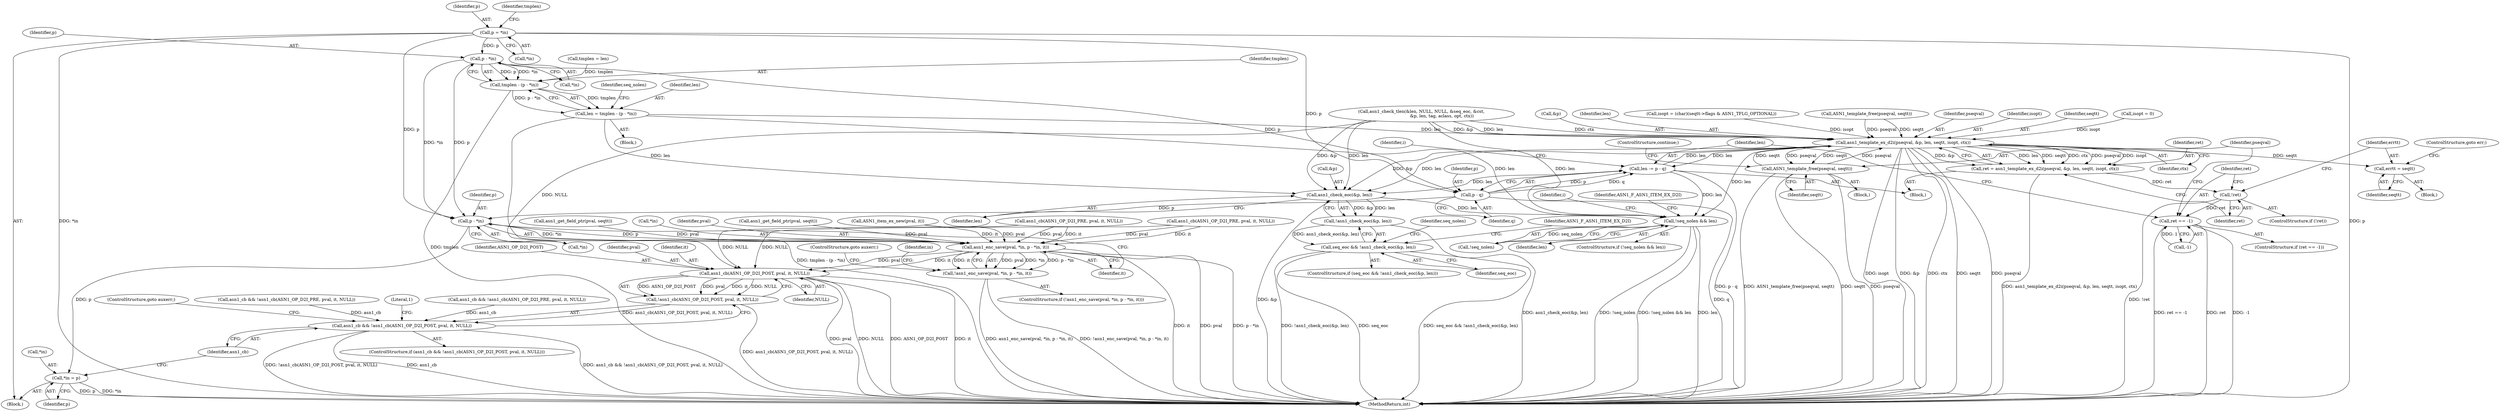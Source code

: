 digraph "0_openssl_b717b083073b6cacc0a5e2397b661678aff7ae7f@pointer" {
"1000656" [label="(Call,p - *in)"];
"1000589" [label="(Call,p = *in)"];
"1000654" [label="(Call,tmplen - (p - *in))"];
"1000652" [label="(Call,len = tmplen - (p - *in))"];
"1000821" [label="(Call,asn1_template_ex_d2i(pseqval, &p, len, seqtt, isopt, ctx))"];
"1000819" [label="(Call,ret = asn1_template_ex_d2i(pseqval, &p, len, seqtt, isopt, ctx))"];
"1000830" [label="(Call,!ret)"];
"1000839" [label="(Call,ret == -1)"];
"1000833" [label="(Call,errtt = seqtt)"];
"1000844" [label="(Call,ASN1_template_free(pseqval, seqtt))"];
"1000848" [label="(Call,len -= p - q)"];
"1000857" [label="(Call,asn1_check_eoc(&p, len))"];
"1000856" [label="(Call,!asn1_check_eoc(&p, len))"];
"1000854" [label="(Call,seq_eoc && !asn1_check_eoc(&p, len))"];
"1000867" [label="(Call,!seq_nolen && len)"];
"1000850" [label="(Call,p - q)"];
"1000930" [label="(Call,p - *in)"];
"1000926" [label="(Call,asn1_enc_save(pval, *in, p - *in, it))"];
"1000925" [label="(Call,!asn1_enc_save(pval, *in, p - *in, it))"];
"1000944" [label="(Call,asn1_cb(ASN1_OP_D2I_POST, pval, it, NULL))"];
"1000943" [label="(Call,!asn1_cb(ASN1_OP_D2I_POST, pval, it, NULL))"];
"1000941" [label="(Call,asn1_cb && !asn1_cb(ASN1_OP_D2I_POST, pval, it, NULL))"];
"1000936" [label="(Call,*in = p)"];
"1000869" [label="(Identifier,seq_nolen)"];
"1000823" [label="(Call,&p)"];
"1000855" [label="(Identifier,seq_eoc)"];
"1000930" [label="(Call,p - *in)"];
"1000693" [label="(Call,asn1_cb(ASN1_OP_D2I_PRE, pval, it, NULL))"];
"1000829" [label="(ControlStructure,if (!ret))"];
"1000726" [label="(Call,asn1_cb(ASN1_OP_D2I_PRE, pval, it, NULL))"];
"1000925" [label="(Call,!asn1_enc_save(pval, *in, p - *in, it))"];
"1000868" [label="(Call,!seq_nolen)"];
"1000825" [label="(Identifier,len)"];
"1000821" [label="(Call,asn1_template_ex_d2i(pseqval, &p, len, seqtt, isopt, ctx))"];
"1000932" [label="(Call,*in)"];
"1000844" [label="(Call,ASN1_template_free(pseqval, seqtt))"];
"1000909" [label="(Call,asn1_get_field_ptr(pval, seqtt))"];
"1000590" [label="(Identifier,p)"];
"1000820" [label="(Identifier,ret)"];
"1000847" [label="(ControlStructure,continue;)"];
"1000723" [label="(Call,asn1_cb && !asn1_cb(ASN1_OP_D2I_PRE, pval, it, NULL))"];
"1000949" [label="(ControlStructure,goto auxerr;)"];
"1000937" [label="(Call,*in)"];
"1000947" [label="(Identifier,it)"];
"1000846" [label="(Identifier,seqtt)"];
"1000944" [label="(Call,asn1_cb(ASN1_OP_D2I_POST, pval, it, NULL))"];
"1000866" [label="(ControlStructure,if (!seq_nolen && len))"];
"1000934" [label="(Identifier,it)"];
"1000852" [label="(Identifier,q)"];
"1000839" [label="(Call,ret == -1)"];
"1000836" [label="(ControlStructure,goto err;)"];
"1000955" [label="(MethodReturn,int)"];
"1000716" [label="(Identifier,i)"];
"1000589" [label="(Call,p = *in)"];
"1000838" [label="(ControlStructure,if (ret == -1))"];
"1000831" [label="(Identifier,ret)"];
"1000810" [label="(Call,isopt = (char)(seqtt->flags & ASN1_TFLG_OPTIONAL))"];
"1000854" [label="(Call,seq_eoc && !asn1_check_eoc(&p, len))"];
"1000657" [label="(Identifier,p)"];
"1000828" [label="(Identifier,ctx)"];
"1000845" [label="(Identifier,pseqval)"];
"1000773" [label="(Call,ASN1_template_free(pseqval, seqtt))"];
"1000610" [label="(Call,asn1_check_tlen(&len, NULL, NULL, &seq_eoc, &cst,\n                              &p, len, tag, aclass, opt, ctx))"];
"1000654" [label="(Call,tmplen - (p - *in))"];
"1000942" [label="(Identifier,asn1_cb)"];
"1000719" [label="(Block,)"];
"1000945" [label="(Identifier,ASN1_OP_D2I_POST)"];
"1000822" [label="(Identifier,pseqval)"];
"1000827" [label="(Identifier,isopt)"];
"1000863" [label="(Identifier,ASN1_F_ASN1_ITEM_EX_D2I)"];
"1000833" [label="(Call,errtt = seqtt)"];
"1000849" [label="(Identifier,len)"];
"1000594" [label="(Identifier,tmplen)"];
"1000940" [label="(ControlStructure,if (asn1_cb && !asn1_cb(ASN1_OP_D2I_POST, pval, it, NULL)))"];
"1000928" [label="(Call,*in)"];
"1000841" [label="(Call,-1)"];
"1000826" [label="(Identifier,seqtt)"];
"1000690" [label="(Call,asn1_cb && !asn1_cb(ASN1_OP_D2I_PRE, pval, it, NULL))"];
"1000850" [label="(Call,p - q)"];
"1000926" [label="(Call,asn1_enc_save(pval, *in, p - *in, it))"];
"1000946" [label="(Identifier,pval)"];
"1000840" [label="(Identifier,ret)"];
"1000941" [label="(Call,asn1_cb && !asn1_cb(ASN1_OP_D2I_POST, pval, it, NULL))"];
"1000927" [label="(Identifier,pval)"];
"1000948" [label="(Identifier,NULL)"];
"1000834" [label="(Identifier,errtt)"];
"1000951" [label="(Literal,1)"];
"1000878" [label="(Identifier,i)"];
"1000848" [label="(Call,len -= p - q)"];
"1000939" [label="(Identifier,p)"];
"1000856" [label="(Call,!asn1_check_eoc(&p, len))"];
"1000593" [label="(Call,tmplen = len)"];
"1000924" [label="(ControlStructure,if (!asn1_enc_save(pval, *in, p - *in, it)))"];
"1000835" [label="(Identifier,seqtt)"];
"1000142" [label="(Block,)"];
"1000853" [label="(ControlStructure,if (seq_eoc && !asn1_check_eoc(&p, len)))"];
"1000943" [label="(Call,!asn1_cb(ASN1_OP_D2I_POST, pval, it, NULL))"];
"1000770" [label="(Call,asn1_get_field_ptr(pval, seqtt))"];
"1000651" [label="(Block,)"];
"1000858" [label="(Call,&p)"];
"1000656" [label="(Call,p - *in)"];
"1000681" [label="(Call,ASN1_item_ex_new(pval, it))"];
"1000591" [label="(Call,*in)"];
"1000832" [label="(Block,)"];
"1000652" [label="(Call,len = tmplen - (p - *in))"];
"1000806" [label="(Call,isopt = 0)"];
"1000873" [label="(Identifier,ASN1_F_ASN1_ITEM_EX_D2I)"];
"1000851" [label="(Identifier,p)"];
"1000936" [label="(Call,*in = p)"];
"1000655" [label="(Identifier,tmplen)"];
"1000819" [label="(Call,ret = asn1_template_ex_d2i(pseqval, &p, len, seqtt, isopt, ctx))"];
"1000935" [label="(ControlStructure,goto auxerr;)"];
"1000658" [label="(Call,*in)"];
"1000661" [label="(Identifier,seq_nolen)"];
"1000931" [label="(Identifier,p)"];
"1000830" [label="(Call,!ret)"];
"1000843" [label="(Block,)"];
"1000857" [label="(Call,asn1_check_eoc(&p, len))"];
"1000867" [label="(Call,!seq_nolen && len)"];
"1000860" [label="(Identifier,len)"];
"1000938" [label="(Identifier,in)"];
"1000870" [label="(Identifier,len)"];
"1000653" [label="(Identifier,len)"];
"1000656" -> "1000654"  [label="AST: "];
"1000656" -> "1000658"  [label="CFG: "];
"1000657" -> "1000656"  [label="AST: "];
"1000658" -> "1000656"  [label="AST: "];
"1000654" -> "1000656"  [label="CFG: "];
"1000656" -> "1000654"  [label="DDG: p"];
"1000656" -> "1000654"  [label="DDG: *in"];
"1000589" -> "1000656"  [label="DDG: p"];
"1000656" -> "1000850"  [label="DDG: p"];
"1000656" -> "1000930"  [label="DDG: p"];
"1000656" -> "1000930"  [label="DDG: *in"];
"1000589" -> "1000142"  [label="AST: "];
"1000589" -> "1000591"  [label="CFG: "];
"1000590" -> "1000589"  [label="AST: "];
"1000591" -> "1000589"  [label="AST: "];
"1000594" -> "1000589"  [label="CFG: "];
"1000589" -> "1000955"  [label="DDG: p"];
"1000589" -> "1000955"  [label="DDG: *in"];
"1000589" -> "1000850"  [label="DDG: p"];
"1000589" -> "1000930"  [label="DDG: p"];
"1000654" -> "1000652"  [label="AST: "];
"1000655" -> "1000654"  [label="AST: "];
"1000652" -> "1000654"  [label="CFG: "];
"1000654" -> "1000955"  [label="DDG: tmplen"];
"1000654" -> "1000652"  [label="DDG: tmplen"];
"1000654" -> "1000652"  [label="DDG: p - *in"];
"1000593" -> "1000654"  [label="DDG: tmplen"];
"1000652" -> "1000651"  [label="AST: "];
"1000653" -> "1000652"  [label="AST: "];
"1000661" -> "1000652"  [label="CFG: "];
"1000652" -> "1000955"  [label="DDG: tmplen - (p - *in)"];
"1000652" -> "1000821"  [label="DDG: len"];
"1000652" -> "1000857"  [label="DDG: len"];
"1000652" -> "1000867"  [label="DDG: len"];
"1000821" -> "1000819"  [label="AST: "];
"1000821" -> "1000828"  [label="CFG: "];
"1000822" -> "1000821"  [label="AST: "];
"1000823" -> "1000821"  [label="AST: "];
"1000825" -> "1000821"  [label="AST: "];
"1000826" -> "1000821"  [label="AST: "];
"1000827" -> "1000821"  [label="AST: "];
"1000828" -> "1000821"  [label="AST: "];
"1000819" -> "1000821"  [label="CFG: "];
"1000821" -> "1000955"  [label="DDG: isopt"];
"1000821" -> "1000955"  [label="DDG: &p"];
"1000821" -> "1000955"  [label="DDG: ctx"];
"1000821" -> "1000955"  [label="DDG: seqtt"];
"1000821" -> "1000955"  [label="DDG: pseqval"];
"1000821" -> "1000819"  [label="DDG: len"];
"1000821" -> "1000819"  [label="DDG: seqtt"];
"1000821" -> "1000819"  [label="DDG: ctx"];
"1000821" -> "1000819"  [label="DDG: pseqval"];
"1000821" -> "1000819"  [label="DDG: isopt"];
"1000821" -> "1000819"  [label="DDG: &p"];
"1000773" -> "1000821"  [label="DDG: pseqval"];
"1000773" -> "1000821"  [label="DDG: seqtt"];
"1000844" -> "1000821"  [label="DDG: pseqval"];
"1000844" -> "1000821"  [label="DDG: seqtt"];
"1000610" -> "1000821"  [label="DDG: &p"];
"1000610" -> "1000821"  [label="DDG: len"];
"1000610" -> "1000821"  [label="DDG: ctx"];
"1000848" -> "1000821"  [label="DDG: len"];
"1000806" -> "1000821"  [label="DDG: isopt"];
"1000810" -> "1000821"  [label="DDG: isopt"];
"1000821" -> "1000833"  [label="DDG: seqtt"];
"1000821" -> "1000844"  [label="DDG: pseqval"];
"1000821" -> "1000844"  [label="DDG: seqtt"];
"1000821" -> "1000848"  [label="DDG: len"];
"1000821" -> "1000857"  [label="DDG: &p"];
"1000821" -> "1000857"  [label="DDG: len"];
"1000821" -> "1000867"  [label="DDG: len"];
"1000819" -> "1000719"  [label="AST: "];
"1000820" -> "1000819"  [label="AST: "];
"1000831" -> "1000819"  [label="CFG: "];
"1000819" -> "1000955"  [label="DDG: asn1_template_ex_d2i(pseqval, &p, len, seqtt, isopt, ctx)"];
"1000819" -> "1000830"  [label="DDG: ret"];
"1000830" -> "1000829"  [label="AST: "];
"1000830" -> "1000831"  [label="CFG: "];
"1000831" -> "1000830"  [label="AST: "];
"1000834" -> "1000830"  [label="CFG: "];
"1000840" -> "1000830"  [label="CFG: "];
"1000830" -> "1000955"  [label="DDG: !ret"];
"1000830" -> "1000839"  [label="DDG: ret"];
"1000839" -> "1000838"  [label="AST: "];
"1000839" -> "1000841"  [label="CFG: "];
"1000840" -> "1000839"  [label="AST: "];
"1000841" -> "1000839"  [label="AST: "];
"1000845" -> "1000839"  [label="CFG: "];
"1000849" -> "1000839"  [label="CFG: "];
"1000839" -> "1000955"  [label="DDG: ret == -1"];
"1000839" -> "1000955"  [label="DDG: ret"];
"1000839" -> "1000955"  [label="DDG: -1"];
"1000841" -> "1000839"  [label="DDG: 1"];
"1000833" -> "1000832"  [label="AST: "];
"1000833" -> "1000835"  [label="CFG: "];
"1000834" -> "1000833"  [label="AST: "];
"1000835" -> "1000833"  [label="AST: "];
"1000836" -> "1000833"  [label="CFG: "];
"1000844" -> "1000843"  [label="AST: "];
"1000844" -> "1000846"  [label="CFG: "];
"1000845" -> "1000844"  [label="AST: "];
"1000846" -> "1000844"  [label="AST: "];
"1000847" -> "1000844"  [label="CFG: "];
"1000844" -> "1000955"  [label="DDG: ASN1_template_free(pseqval, seqtt)"];
"1000844" -> "1000955"  [label="DDG: seqtt"];
"1000844" -> "1000955"  [label="DDG: pseqval"];
"1000848" -> "1000719"  [label="AST: "];
"1000848" -> "1000850"  [label="CFG: "];
"1000849" -> "1000848"  [label="AST: "];
"1000850" -> "1000848"  [label="AST: "];
"1000716" -> "1000848"  [label="CFG: "];
"1000848" -> "1000955"  [label="DDG: p - q"];
"1000850" -> "1000848"  [label="DDG: p"];
"1000850" -> "1000848"  [label="DDG: q"];
"1000848" -> "1000857"  [label="DDG: len"];
"1000848" -> "1000867"  [label="DDG: len"];
"1000857" -> "1000856"  [label="AST: "];
"1000857" -> "1000860"  [label="CFG: "];
"1000858" -> "1000857"  [label="AST: "];
"1000860" -> "1000857"  [label="AST: "];
"1000856" -> "1000857"  [label="CFG: "];
"1000857" -> "1000955"  [label="DDG: &p"];
"1000857" -> "1000856"  [label="DDG: &p"];
"1000857" -> "1000856"  [label="DDG: len"];
"1000610" -> "1000857"  [label="DDG: &p"];
"1000610" -> "1000857"  [label="DDG: len"];
"1000857" -> "1000867"  [label="DDG: len"];
"1000856" -> "1000854"  [label="AST: "];
"1000854" -> "1000856"  [label="CFG: "];
"1000856" -> "1000955"  [label="DDG: asn1_check_eoc(&p, len)"];
"1000856" -> "1000854"  [label="DDG: asn1_check_eoc(&p, len)"];
"1000854" -> "1000853"  [label="AST: "];
"1000854" -> "1000855"  [label="CFG: "];
"1000855" -> "1000854"  [label="AST: "];
"1000863" -> "1000854"  [label="CFG: "];
"1000869" -> "1000854"  [label="CFG: "];
"1000854" -> "1000955"  [label="DDG: seq_eoc"];
"1000854" -> "1000955"  [label="DDG: seq_eoc && !asn1_check_eoc(&p, len)"];
"1000854" -> "1000955"  [label="DDG: !asn1_check_eoc(&p, len)"];
"1000867" -> "1000866"  [label="AST: "];
"1000867" -> "1000868"  [label="CFG: "];
"1000867" -> "1000870"  [label="CFG: "];
"1000868" -> "1000867"  [label="AST: "];
"1000870" -> "1000867"  [label="AST: "];
"1000873" -> "1000867"  [label="CFG: "];
"1000878" -> "1000867"  [label="CFG: "];
"1000867" -> "1000955"  [label="DDG: !seq_nolen && len"];
"1000867" -> "1000955"  [label="DDG: len"];
"1000867" -> "1000955"  [label="DDG: !seq_nolen"];
"1000868" -> "1000867"  [label="DDG: seq_nolen"];
"1000610" -> "1000867"  [label="DDG: len"];
"1000850" -> "1000852"  [label="CFG: "];
"1000851" -> "1000850"  [label="AST: "];
"1000852" -> "1000850"  [label="AST: "];
"1000850" -> "1000955"  [label="DDG: q"];
"1000850" -> "1000930"  [label="DDG: p"];
"1000930" -> "1000926"  [label="AST: "];
"1000930" -> "1000932"  [label="CFG: "];
"1000931" -> "1000930"  [label="AST: "];
"1000932" -> "1000930"  [label="AST: "];
"1000934" -> "1000930"  [label="CFG: "];
"1000930" -> "1000926"  [label="DDG: *in"];
"1000930" -> "1000926"  [label="DDG: p"];
"1000930" -> "1000936"  [label="DDG: p"];
"1000926" -> "1000925"  [label="AST: "];
"1000926" -> "1000934"  [label="CFG: "];
"1000927" -> "1000926"  [label="AST: "];
"1000928" -> "1000926"  [label="AST: "];
"1000934" -> "1000926"  [label="AST: "];
"1000925" -> "1000926"  [label="CFG: "];
"1000926" -> "1000955"  [label="DDG: it"];
"1000926" -> "1000955"  [label="DDG: pval"];
"1000926" -> "1000955"  [label="DDG: p - *in"];
"1000926" -> "1000925"  [label="DDG: pval"];
"1000926" -> "1000925"  [label="DDG: *in"];
"1000926" -> "1000925"  [label="DDG: p - *in"];
"1000926" -> "1000925"  [label="DDG: it"];
"1000681" -> "1000926"  [label="DDG: pval"];
"1000681" -> "1000926"  [label="DDG: it"];
"1000693" -> "1000926"  [label="DDG: pval"];
"1000693" -> "1000926"  [label="DDG: it"];
"1000909" -> "1000926"  [label="DDG: pval"];
"1000726" -> "1000926"  [label="DDG: pval"];
"1000726" -> "1000926"  [label="DDG: it"];
"1000770" -> "1000926"  [label="DDG: pval"];
"1000926" -> "1000944"  [label="DDG: pval"];
"1000926" -> "1000944"  [label="DDG: it"];
"1000925" -> "1000924"  [label="AST: "];
"1000935" -> "1000925"  [label="CFG: "];
"1000938" -> "1000925"  [label="CFG: "];
"1000925" -> "1000955"  [label="DDG: asn1_enc_save(pval, *in, p - *in, it)"];
"1000925" -> "1000955"  [label="DDG: !asn1_enc_save(pval, *in, p - *in, it)"];
"1000944" -> "1000943"  [label="AST: "];
"1000944" -> "1000948"  [label="CFG: "];
"1000945" -> "1000944"  [label="AST: "];
"1000946" -> "1000944"  [label="AST: "];
"1000947" -> "1000944"  [label="AST: "];
"1000948" -> "1000944"  [label="AST: "];
"1000943" -> "1000944"  [label="CFG: "];
"1000944" -> "1000955"  [label="DDG: pval"];
"1000944" -> "1000955"  [label="DDG: NULL"];
"1000944" -> "1000955"  [label="DDG: ASN1_OP_D2I_POST"];
"1000944" -> "1000955"  [label="DDG: it"];
"1000944" -> "1000943"  [label="DDG: ASN1_OP_D2I_POST"];
"1000944" -> "1000943"  [label="DDG: pval"];
"1000944" -> "1000943"  [label="DDG: it"];
"1000944" -> "1000943"  [label="DDG: NULL"];
"1000610" -> "1000944"  [label="DDG: NULL"];
"1000726" -> "1000944"  [label="DDG: NULL"];
"1000693" -> "1000944"  [label="DDG: NULL"];
"1000943" -> "1000941"  [label="AST: "];
"1000941" -> "1000943"  [label="CFG: "];
"1000943" -> "1000955"  [label="DDG: asn1_cb(ASN1_OP_D2I_POST, pval, it, NULL)"];
"1000943" -> "1000941"  [label="DDG: asn1_cb(ASN1_OP_D2I_POST, pval, it, NULL)"];
"1000941" -> "1000940"  [label="AST: "];
"1000941" -> "1000942"  [label="CFG: "];
"1000942" -> "1000941"  [label="AST: "];
"1000949" -> "1000941"  [label="CFG: "];
"1000951" -> "1000941"  [label="CFG: "];
"1000941" -> "1000955"  [label="DDG: asn1_cb"];
"1000941" -> "1000955"  [label="DDG: asn1_cb && !asn1_cb(ASN1_OP_D2I_POST, pval, it, NULL)"];
"1000941" -> "1000955"  [label="DDG: !asn1_cb(ASN1_OP_D2I_POST, pval, it, NULL)"];
"1000723" -> "1000941"  [label="DDG: asn1_cb"];
"1000690" -> "1000941"  [label="DDG: asn1_cb"];
"1000936" -> "1000142"  [label="AST: "];
"1000936" -> "1000939"  [label="CFG: "];
"1000937" -> "1000936"  [label="AST: "];
"1000939" -> "1000936"  [label="AST: "];
"1000942" -> "1000936"  [label="CFG: "];
"1000936" -> "1000955"  [label="DDG: p"];
"1000936" -> "1000955"  [label="DDG: *in"];
}
